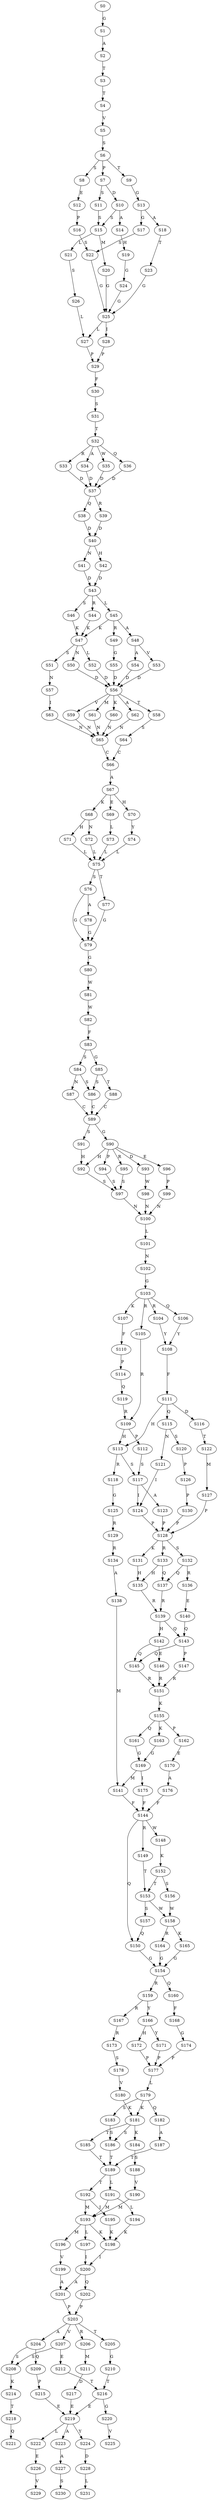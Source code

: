 strict digraph  {
	S0 -> S1 [ label = G ];
	S1 -> S2 [ label = A ];
	S2 -> S3 [ label = T ];
	S3 -> S4 [ label = T ];
	S4 -> S5 [ label = V ];
	S5 -> S6 [ label = S ];
	S6 -> S7 [ label = P ];
	S6 -> S8 [ label = S ];
	S6 -> S9 [ label = T ];
	S7 -> S10 [ label = D ];
	S7 -> S11 [ label = S ];
	S8 -> S12 [ label = E ];
	S9 -> S13 [ label = G ];
	S10 -> S14 [ label = A ];
	S10 -> S15 [ label = S ];
	S11 -> S15 [ label = S ];
	S12 -> S16 [ label = P ];
	S13 -> S17 [ label = G ];
	S13 -> S18 [ label = A ];
	S14 -> S19 [ label = H ];
	S15 -> S20 [ label = M ];
	S15 -> S21 [ label = L ];
	S16 -> S22 [ label = S ];
	S17 -> S22 [ label = S ];
	S18 -> S23 [ label = T ];
	S19 -> S24 [ label = G ];
	S20 -> S25 [ label = G ];
	S21 -> S26 [ label = S ];
	S22 -> S25 [ label = G ];
	S23 -> S25 [ label = G ];
	S24 -> S25 [ label = G ];
	S25 -> S27 [ label = L ];
	S25 -> S28 [ label = I ];
	S26 -> S27 [ label = L ];
	S27 -> S29 [ label = P ];
	S28 -> S29 [ label = P ];
	S29 -> S30 [ label = F ];
	S30 -> S31 [ label = S ];
	S31 -> S32 [ label = T ];
	S32 -> S33 [ label = R ];
	S32 -> S34 [ label = A ];
	S32 -> S35 [ label = W ];
	S32 -> S36 [ label = Q ];
	S33 -> S37 [ label = D ];
	S34 -> S37 [ label = D ];
	S35 -> S37 [ label = D ];
	S36 -> S37 [ label = D ];
	S37 -> S38 [ label = Q ];
	S37 -> S39 [ label = R ];
	S38 -> S40 [ label = D ];
	S39 -> S40 [ label = D ];
	S40 -> S41 [ label = N ];
	S40 -> S42 [ label = H ];
	S41 -> S43 [ label = D ];
	S42 -> S43 [ label = D ];
	S43 -> S44 [ label = R ];
	S43 -> S45 [ label = L ];
	S43 -> S46 [ label = S ];
	S44 -> S47 [ label = K ];
	S45 -> S48 [ label = A ];
	S45 -> S47 [ label = K ];
	S45 -> S49 [ label = R ];
	S46 -> S47 [ label = K ];
	S47 -> S50 [ label = N ];
	S47 -> S51 [ label = S ];
	S47 -> S52 [ label = L ];
	S48 -> S53 [ label = V ];
	S48 -> S54 [ label = A ];
	S49 -> S55 [ label = G ];
	S50 -> S56 [ label = D ];
	S51 -> S57 [ label = N ];
	S52 -> S56 [ label = D ];
	S53 -> S56 [ label = D ];
	S54 -> S56 [ label = D ];
	S55 -> S56 [ label = D ];
	S56 -> S58 [ label = T ];
	S56 -> S59 [ label = V ];
	S56 -> S60 [ label = K ];
	S56 -> S61 [ label = M ];
	S56 -> S62 [ label = A ];
	S57 -> S63 [ label = I ];
	S58 -> S64 [ label = S ];
	S59 -> S65 [ label = N ];
	S60 -> S65 [ label = N ];
	S61 -> S65 [ label = N ];
	S62 -> S65 [ label = N ];
	S63 -> S65 [ label = N ];
	S64 -> S66 [ label = C ];
	S65 -> S66 [ label = C ];
	S66 -> S67 [ label = A ];
	S67 -> S68 [ label = K ];
	S67 -> S69 [ label = E ];
	S67 -> S70 [ label = H ];
	S68 -> S71 [ label = H ];
	S68 -> S72 [ label = N ];
	S69 -> S73 [ label = L ];
	S70 -> S74 [ label = Y ];
	S71 -> S75 [ label = L ];
	S72 -> S75 [ label = L ];
	S73 -> S75 [ label = L ];
	S74 -> S75 [ label = L ];
	S75 -> S76 [ label = S ];
	S75 -> S77 [ label = T ];
	S76 -> S78 [ label = A ];
	S76 -> S79 [ label = G ];
	S77 -> S79 [ label = G ];
	S78 -> S79 [ label = G ];
	S79 -> S80 [ label = G ];
	S80 -> S81 [ label = W ];
	S81 -> S82 [ label = W ];
	S82 -> S83 [ label = F ];
	S83 -> S84 [ label = S ];
	S83 -> S85 [ label = G ];
	S84 -> S86 [ label = S ];
	S84 -> S87 [ label = N ];
	S85 -> S88 [ label = T ];
	S85 -> S86 [ label = S ];
	S86 -> S89 [ label = C ];
	S87 -> S89 [ label = C ];
	S88 -> S89 [ label = C ];
	S89 -> S90 [ label = G ];
	S89 -> S91 [ label = S ];
	S90 -> S92 [ label = H ];
	S90 -> S93 [ label = D ];
	S90 -> S94 [ label = P ];
	S90 -> S95 [ label = R ];
	S90 -> S96 [ label = E ];
	S91 -> S92 [ label = H ];
	S92 -> S97 [ label = S ];
	S93 -> S98 [ label = W ];
	S94 -> S97 [ label = S ];
	S95 -> S97 [ label = S ];
	S96 -> S99 [ label = P ];
	S97 -> S100 [ label = N ];
	S98 -> S100 [ label = N ];
	S99 -> S100 [ label = N ];
	S100 -> S101 [ label = L ];
	S101 -> S102 [ label = N ];
	S102 -> S103 [ label = G ];
	S103 -> S104 [ label = R ];
	S103 -> S105 [ label = R ];
	S103 -> S106 [ label = Q ];
	S103 -> S107 [ label = K ];
	S104 -> S108 [ label = Y ];
	S105 -> S109 [ label = R ];
	S106 -> S108 [ label = Y ];
	S107 -> S110 [ label = F ];
	S108 -> S111 [ label = F ];
	S109 -> S112 [ label = P ];
	S109 -> S113 [ label = H ];
	S110 -> S114 [ label = P ];
	S111 -> S115 [ label = Q ];
	S111 -> S116 [ label = D ];
	S111 -> S113 [ label = H ];
	S112 -> S117 [ label = S ];
	S113 -> S117 [ label = S ];
	S113 -> S118 [ label = R ];
	S114 -> S119 [ label = Q ];
	S115 -> S120 [ label = S ];
	S115 -> S121 [ label = N ];
	S116 -> S122 [ label = T ];
	S117 -> S123 [ label = A ];
	S117 -> S124 [ label = I ];
	S118 -> S125 [ label = G ];
	S119 -> S109 [ label = R ];
	S120 -> S126 [ label = P ];
	S121 -> S124 [ label = I ];
	S122 -> S127 [ label = M ];
	S123 -> S128 [ label = P ];
	S124 -> S128 [ label = P ];
	S125 -> S129 [ label = R ];
	S126 -> S130 [ label = P ];
	S127 -> S128 [ label = P ];
	S128 -> S131 [ label = K ];
	S128 -> S132 [ label = S ];
	S128 -> S133 [ label = R ];
	S129 -> S134 [ label = R ];
	S130 -> S128 [ label = P ];
	S131 -> S135 [ label = H ];
	S132 -> S136 [ label = R ];
	S132 -> S137 [ label = Q ];
	S133 -> S135 [ label = H ];
	S133 -> S137 [ label = Q ];
	S134 -> S138 [ label = A ];
	S135 -> S139 [ label = R ];
	S136 -> S140 [ label = E ];
	S137 -> S139 [ label = R ];
	S138 -> S141 [ label = M ];
	S139 -> S142 [ label = H ];
	S139 -> S143 [ label = Q ];
	S140 -> S143 [ label = Q ];
	S141 -> S144 [ label = F ];
	S142 -> S145 [ label = Q ];
	S142 -> S146 [ label = E ];
	S143 -> S147 [ label = P ];
	S143 -> S145 [ label = Q ];
	S144 -> S148 [ label = W ];
	S144 -> S149 [ label = R ];
	S144 -> S150 [ label = Q ];
	S145 -> S151 [ label = R ];
	S146 -> S151 [ label = R ];
	S147 -> S151 [ label = R ];
	S148 -> S152 [ label = K ];
	S149 -> S153 [ label = T ];
	S150 -> S154 [ label = G ];
	S151 -> S155 [ label = K ];
	S152 -> S156 [ label = S ];
	S152 -> S153 [ label = T ];
	S153 -> S157 [ label = S ];
	S153 -> S158 [ label = W ];
	S154 -> S159 [ label = R ];
	S154 -> S160 [ label = Q ];
	S155 -> S161 [ label = Q ];
	S155 -> S162 [ label = P ];
	S155 -> S163 [ label = K ];
	S156 -> S158 [ label = W ];
	S157 -> S150 [ label = Q ];
	S158 -> S164 [ label = R ];
	S158 -> S165 [ label = K ];
	S159 -> S166 [ label = Y ];
	S159 -> S167 [ label = R ];
	S160 -> S168 [ label = F ];
	S161 -> S169 [ label = G ];
	S162 -> S170 [ label = E ];
	S163 -> S169 [ label = G ];
	S164 -> S154 [ label = G ];
	S165 -> S154 [ label = G ];
	S166 -> S171 [ label = Y ];
	S166 -> S172 [ label = H ];
	S167 -> S173 [ label = R ];
	S168 -> S174 [ label = G ];
	S169 -> S175 [ label = I ];
	S169 -> S141 [ label = M ];
	S170 -> S176 [ label = A ];
	S171 -> S177 [ label = P ];
	S172 -> S177 [ label = P ];
	S173 -> S178 [ label = S ];
	S174 -> S177 [ label = P ];
	S175 -> S144 [ label = F ];
	S176 -> S144 [ label = F ];
	S177 -> S179 [ label = L ];
	S178 -> S180 [ label = V ];
	S179 -> S181 [ label = K ];
	S179 -> S182 [ label = Q ];
	S179 -> S183 [ label = S ];
	S180 -> S181 [ label = K ];
	S181 -> S184 [ label = K ];
	S181 -> S185 [ label = T ];
	S181 -> S186 [ label = S ];
	S182 -> S187 [ label = A ];
	S183 -> S186 [ label = S ];
	S184 -> S188 [ label = S ];
	S185 -> S189 [ label = T ];
	S186 -> S189 [ label = T ];
	S187 -> S189 [ label = T ];
	S188 -> S190 [ label = V ];
	S189 -> S191 [ label = L ];
	S189 -> S192 [ label = T ];
	S190 -> S193 [ label = M ];
	S191 -> S194 [ label = L ];
	S191 -> S193 [ label = M ];
	S192 -> S195 [ label = I ];
	S192 -> S193 [ label = M ];
	S193 -> S196 [ label = M ];
	S193 -> S197 [ label = L ];
	S193 -> S198 [ label = K ];
	S194 -> S198 [ label = K ];
	S195 -> S198 [ label = K ];
	S196 -> S199 [ label = V ];
	S197 -> S200 [ label = I ];
	S198 -> S200 [ label = I ];
	S199 -> S201 [ label = A ];
	S200 -> S201 [ label = A ];
	S200 -> S202 [ label = Q ];
	S201 -> S203 [ label = P ];
	S202 -> S203 [ label = P ];
	S203 -> S204 [ label = A ];
	S203 -> S205 [ label = T ];
	S203 -> S206 [ label = R ];
	S203 -> S207 [ label = V ];
	S204 -> S208 [ label = S ];
	S204 -> S209 [ label = Q ];
	S205 -> S210 [ label = G ];
	S206 -> S211 [ label = M ];
	S207 -> S212 [ label = E ];
	S207 -> S208 [ label = S ];
	S208 -> S214 [ label = K ];
	S209 -> S215 [ label = P ];
	S210 -> S216 [ label = T ];
	S211 -> S217 [ label = D ];
	S212 -> S216 [ label = T ];
	S214 -> S218 [ label = T ];
	S215 -> S219 [ label = E ];
	S216 -> S220 [ label = G ];
	S216 -> S219 [ label = E ];
	S217 -> S219 [ label = E ];
	S218 -> S221 [ label = Q ];
	S219 -> S222 [ label = L ];
	S219 -> S223 [ label = A ];
	S219 -> S224 [ label = Y ];
	S220 -> S225 [ label = V ];
	S222 -> S226 [ label = E ];
	S223 -> S227 [ label = A ];
	S224 -> S228 [ label = D ];
	S226 -> S229 [ label = V ];
	S227 -> S230 [ label = S ];
	S228 -> S231 [ label = L ];
}
